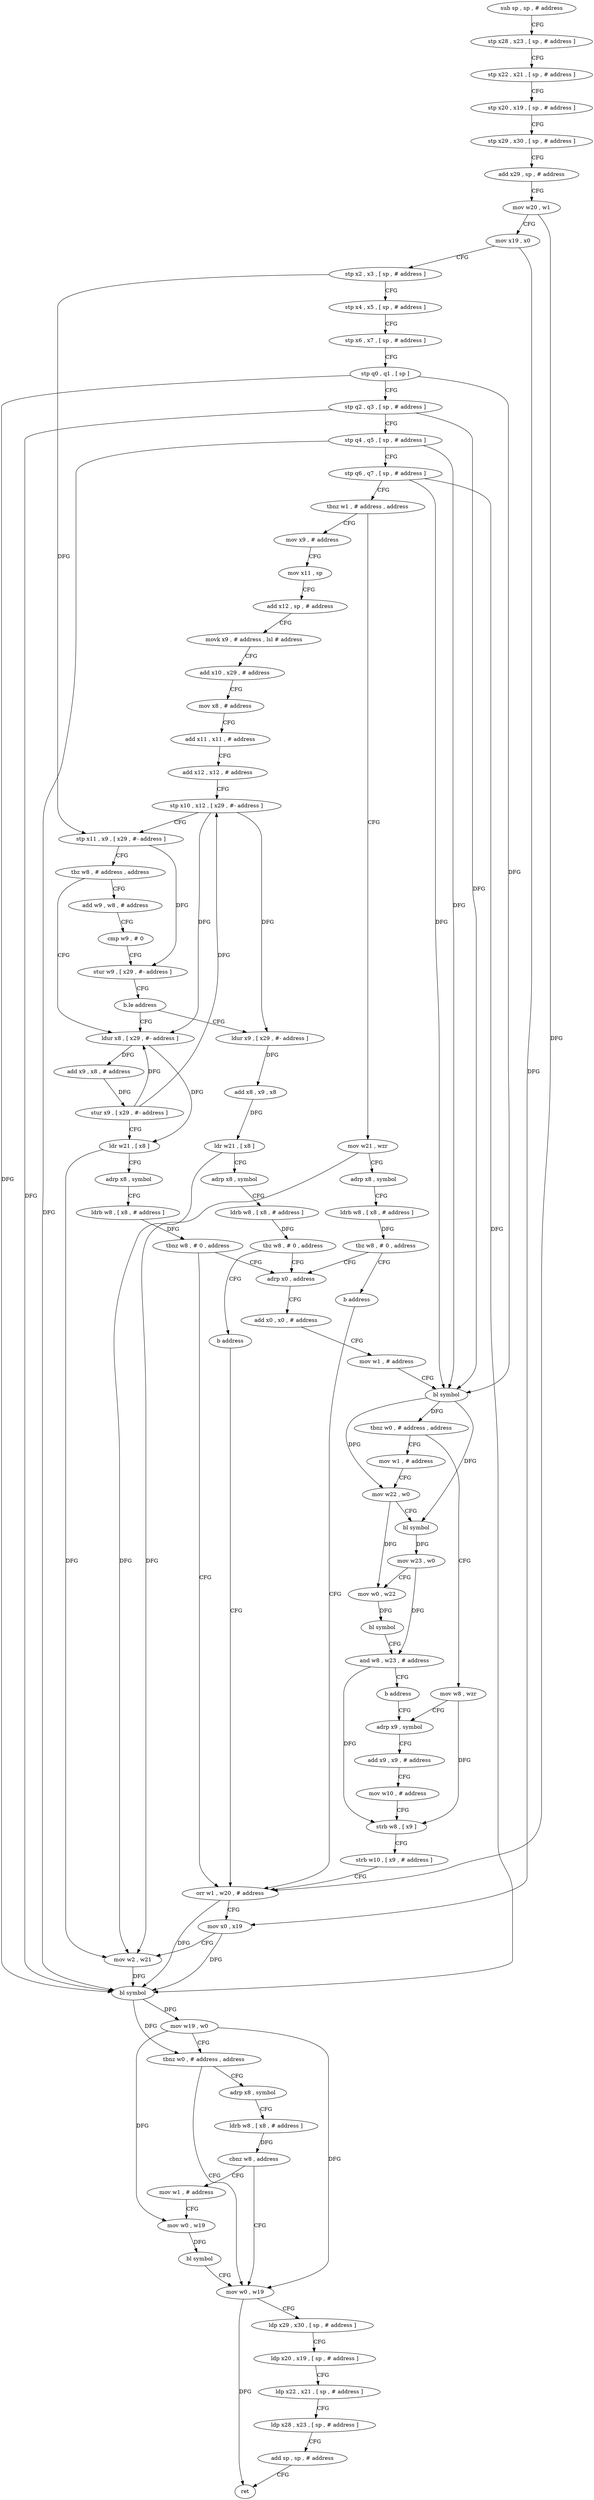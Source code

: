 digraph "func" {
"4216872" [label = "sub sp , sp , # address" ]
"4216876" [label = "stp x28 , x23 , [ sp , # address ]" ]
"4216880" [label = "stp x22 , x21 , [ sp , # address ]" ]
"4216884" [label = "stp x20 , x19 , [ sp , # address ]" ]
"4216888" [label = "stp x29 , x30 , [ sp , # address ]" ]
"4216892" [label = "add x29 , sp , # address" ]
"4216896" [label = "mov w20 , w1" ]
"4216900" [label = "mov x19 , x0" ]
"4216904" [label = "stp x2 , x3 , [ sp , # address ]" ]
"4216908" [label = "stp x4 , x5 , [ sp , # address ]" ]
"4216912" [label = "stp x6 , x7 , [ sp , # address ]" ]
"4216916" [label = "stp q0 , q1 , [ sp ]" ]
"4216920" [label = "stp q2 , q3 , [ sp , # address ]" ]
"4216924" [label = "stp q4 , q5 , [ sp , # address ]" ]
"4216928" [label = "stp q6 , q7 , [ sp , # address ]" ]
"4216932" [label = "tbnz w1 , # address , address" ]
"4216956" [label = "mov x9 , # address" ]
"4216936" [label = "mov w21 , wzr" ]
"4216960" [label = "mov x11 , sp" ]
"4216964" [label = "add x12 , sp , # address" ]
"4216968" [label = "movk x9 , # address , lsl # address" ]
"4216972" [label = "add x10 , x29 , # address" ]
"4216976" [label = "mov x8 , # address" ]
"4216980" [label = "add x11 , x11 , # address" ]
"4216984" [label = "add x12 , x12 , # address" ]
"4216988" [label = "stp x10 , x12 , [ x29 , #- address ]" ]
"4216992" [label = "stp x11 , x9 , [ x29 , #- address ]" ]
"4216996" [label = "tbz w8 , # address , address" ]
"4217016" [label = "ldur x8 , [ x29 , #- address ]" ]
"4217000" [label = "add w9 , w8 , # address" ]
"4216940" [label = "adrp x8 , symbol" ]
"4216944" [label = "ldrb w8 , [ x8 , # address ]" ]
"4216948" [label = "tbz w8 , # 0 , address" ]
"4217044" [label = "adrp x0 , address" ]
"4216952" [label = "b address" ]
"4217020" [label = "add x9 , x8 , # address" ]
"4217024" [label = "stur x9 , [ x29 , #- address ]" ]
"4217028" [label = "ldr w21 , [ x8 ]" ]
"4217032" [label = "adrp x8 , symbol" ]
"4217036" [label = "ldrb w8 , [ x8 , # address ]" ]
"4217040" [label = "tbnz w8 , # 0 , address" ]
"4217120" [label = "orr w1 , w20 , # address" ]
"4217004" [label = "cmp w9 , # 0" ]
"4217008" [label = "stur w9 , [ x29 , #- address ]" ]
"4217012" [label = "b.le address" ]
"4217196" [label = "ldur x9 , [ x29 , #- address ]" ]
"4217048" [label = "add x0 , x0 , # address" ]
"4217052" [label = "mov w1 , # address" ]
"4217056" [label = "bl symbol" ]
"4217060" [label = "tbnz w0 , # address , address" ]
"4217096" [label = "mov w8 , wzr" ]
"4217064" [label = "mov w1 , # address" ]
"4217124" [label = "mov x0 , x19" ]
"4217128" [label = "mov w2 , w21" ]
"4217132" [label = "bl symbol" ]
"4217136" [label = "mov w19 , w0" ]
"4217140" [label = "tbnz w0 , # address , address" ]
"4217168" [label = "mov w0 , w19" ]
"4217144" [label = "adrp x8 , symbol" ]
"4217200" [label = "add x8 , x9 , x8" ]
"4217204" [label = "ldr w21 , [ x8 ]" ]
"4217208" [label = "adrp x8 , symbol" ]
"4217212" [label = "ldrb w8 , [ x8 , # address ]" ]
"4217216" [label = "tbz w8 , # 0 , address" ]
"4217220" [label = "b address" ]
"4217100" [label = "adrp x9 , symbol" ]
"4217068" [label = "mov w22 , w0" ]
"4217072" [label = "bl symbol" ]
"4217076" [label = "mov w23 , w0" ]
"4217080" [label = "mov w0 , w22" ]
"4217084" [label = "bl symbol" ]
"4217088" [label = "and w8 , w23 , # address" ]
"4217092" [label = "b address" ]
"4217172" [label = "ldp x29 , x30 , [ sp , # address ]" ]
"4217176" [label = "ldp x20 , x19 , [ sp , # address ]" ]
"4217180" [label = "ldp x22 , x21 , [ sp , # address ]" ]
"4217184" [label = "ldp x28 , x23 , [ sp , # address ]" ]
"4217188" [label = "add sp , sp , # address" ]
"4217192" [label = "ret" ]
"4217148" [label = "ldrb w8 , [ x8 , # address ]" ]
"4217152" [label = "cbnz w8 , address" ]
"4217156" [label = "mov w1 , # address" ]
"4217104" [label = "add x9 , x9 , # address" ]
"4217108" [label = "mov w10 , # address" ]
"4217112" [label = "strb w8 , [ x9 ]" ]
"4217116" [label = "strb w10 , [ x9 , # address ]" ]
"4217160" [label = "mov w0 , w19" ]
"4217164" [label = "bl symbol" ]
"4216872" -> "4216876" [ label = "CFG" ]
"4216876" -> "4216880" [ label = "CFG" ]
"4216880" -> "4216884" [ label = "CFG" ]
"4216884" -> "4216888" [ label = "CFG" ]
"4216888" -> "4216892" [ label = "CFG" ]
"4216892" -> "4216896" [ label = "CFG" ]
"4216896" -> "4216900" [ label = "CFG" ]
"4216896" -> "4217120" [ label = "DFG" ]
"4216900" -> "4216904" [ label = "CFG" ]
"4216900" -> "4217124" [ label = "DFG" ]
"4216904" -> "4216908" [ label = "CFG" ]
"4216904" -> "4216992" [ label = "DFG" ]
"4216908" -> "4216912" [ label = "CFG" ]
"4216912" -> "4216916" [ label = "CFG" ]
"4216916" -> "4216920" [ label = "CFG" ]
"4216916" -> "4217056" [ label = "DFG" ]
"4216916" -> "4217132" [ label = "DFG" ]
"4216920" -> "4216924" [ label = "CFG" ]
"4216920" -> "4217056" [ label = "DFG" ]
"4216920" -> "4217132" [ label = "DFG" ]
"4216924" -> "4216928" [ label = "CFG" ]
"4216924" -> "4217056" [ label = "DFG" ]
"4216924" -> "4217132" [ label = "DFG" ]
"4216928" -> "4216932" [ label = "CFG" ]
"4216928" -> "4217056" [ label = "DFG" ]
"4216928" -> "4217132" [ label = "DFG" ]
"4216932" -> "4216956" [ label = "CFG" ]
"4216932" -> "4216936" [ label = "CFG" ]
"4216956" -> "4216960" [ label = "CFG" ]
"4216936" -> "4216940" [ label = "CFG" ]
"4216936" -> "4217128" [ label = "DFG" ]
"4216960" -> "4216964" [ label = "CFG" ]
"4216964" -> "4216968" [ label = "CFG" ]
"4216968" -> "4216972" [ label = "CFG" ]
"4216972" -> "4216976" [ label = "CFG" ]
"4216976" -> "4216980" [ label = "CFG" ]
"4216980" -> "4216984" [ label = "CFG" ]
"4216984" -> "4216988" [ label = "CFG" ]
"4216988" -> "4216992" [ label = "CFG" ]
"4216988" -> "4217016" [ label = "DFG" ]
"4216988" -> "4217196" [ label = "DFG" ]
"4216992" -> "4216996" [ label = "CFG" ]
"4216992" -> "4217008" [ label = "DFG" ]
"4216996" -> "4217016" [ label = "CFG" ]
"4216996" -> "4217000" [ label = "CFG" ]
"4217016" -> "4217020" [ label = "DFG" ]
"4217016" -> "4217028" [ label = "DFG" ]
"4217000" -> "4217004" [ label = "CFG" ]
"4216940" -> "4216944" [ label = "CFG" ]
"4216944" -> "4216948" [ label = "DFG" ]
"4216948" -> "4217044" [ label = "CFG" ]
"4216948" -> "4216952" [ label = "CFG" ]
"4217044" -> "4217048" [ label = "CFG" ]
"4216952" -> "4217120" [ label = "CFG" ]
"4217020" -> "4217024" [ label = "DFG" ]
"4217024" -> "4217028" [ label = "CFG" ]
"4217024" -> "4216988" [ label = "DFG" ]
"4217024" -> "4217016" [ label = "DFG" ]
"4217028" -> "4217032" [ label = "CFG" ]
"4217028" -> "4217128" [ label = "DFG" ]
"4217032" -> "4217036" [ label = "CFG" ]
"4217036" -> "4217040" [ label = "DFG" ]
"4217040" -> "4217120" [ label = "CFG" ]
"4217040" -> "4217044" [ label = "CFG" ]
"4217120" -> "4217124" [ label = "CFG" ]
"4217120" -> "4217132" [ label = "DFG" ]
"4217004" -> "4217008" [ label = "CFG" ]
"4217008" -> "4217012" [ label = "CFG" ]
"4217012" -> "4217196" [ label = "CFG" ]
"4217012" -> "4217016" [ label = "CFG" ]
"4217196" -> "4217200" [ label = "DFG" ]
"4217048" -> "4217052" [ label = "CFG" ]
"4217052" -> "4217056" [ label = "CFG" ]
"4217056" -> "4217060" [ label = "DFG" ]
"4217056" -> "4217068" [ label = "DFG" ]
"4217056" -> "4217072" [ label = "DFG" ]
"4217060" -> "4217096" [ label = "CFG" ]
"4217060" -> "4217064" [ label = "CFG" ]
"4217096" -> "4217100" [ label = "CFG" ]
"4217096" -> "4217112" [ label = "DFG" ]
"4217064" -> "4217068" [ label = "CFG" ]
"4217124" -> "4217128" [ label = "CFG" ]
"4217124" -> "4217132" [ label = "DFG" ]
"4217128" -> "4217132" [ label = "DFG" ]
"4217132" -> "4217136" [ label = "DFG" ]
"4217132" -> "4217140" [ label = "DFG" ]
"4217136" -> "4217140" [ label = "CFG" ]
"4217136" -> "4217168" [ label = "DFG" ]
"4217136" -> "4217160" [ label = "DFG" ]
"4217140" -> "4217168" [ label = "CFG" ]
"4217140" -> "4217144" [ label = "CFG" ]
"4217168" -> "4217172" [ label = "CFG" ]
"4217168" -> "4217192" [ label = "DFG" ]
"4217144" -> "4217148" [ label = "CFG" ]
"4217200" -> "4217204" [ label = "DFG" ]
"4217204" -> "4217208" [ label = "CFG" ]
"4217204" -> "4217128" [ label = "DFG" ]
"4217208" -> "4217212" [ label = "CFG" ]
"4217212" -> "4217216" [ label = "DFG" ]
"4217216" -> "4217044" [ label = "CFG" ]
"4217216" -> "4217220" [ label = "CFG" ]
"4217220" -> "4217120" [ label = "CFG" ]
"4217100" -> "4217104" [ label = "CFG" ]
"4217068" -> "4217072" [ label = "CFG" ]
"4217068" -> "4217080" [ label = "DFG" ]
"4217072" -> "4217076" [ label = "DFG" ]
"4217076" -> "4217080" [ label = "CFG" ]
"4217076" -> "4217088" [ label = "DFG" ]
"4217080" -> "4217084" [ label = "DFG" ]
"4217084" -> "4217088" [ label = "CFG" ]
"4217088" -> "4217092" [ label = "CFG" ]
"4217088" -> "4217112" [ label = "DFG" ]
"4217092" -> "4217100" [ label = "CFG" ]
"4217172" -> "4217176" [ label = "CFG" ]
"4217176" -> "4217180" [ label = "CFG" ]
"4217180" -> "4217184" [ label = "CFG" ]
"4217184" -> "4217188" [ label = "CFG" ]
"4217188" -> "4217192" [ label = "CFG" ]
"4217148" -> "4217152" [ label = "DFG" ]
"4217152" -> "4217168" [ label = "CFG" ]
"4217152" -> "4217156" [ label = "CFG" ]
"4217156" -> "4217160" [ label = "CFG" ]
"4217104" -> "4217108" [ label = "CFG" ]
"4217108" -> "4217112" [ label = "CFG" ]
"4217112" -> "4217116" [ label = "CFG" ]
"4217116" -> "4217120" [ label = "CFG" ]
"4217160" -> "4217164" [ label = "DFG" ]
"4217164" -> "4217168" [ label = "CFG" ]
}
